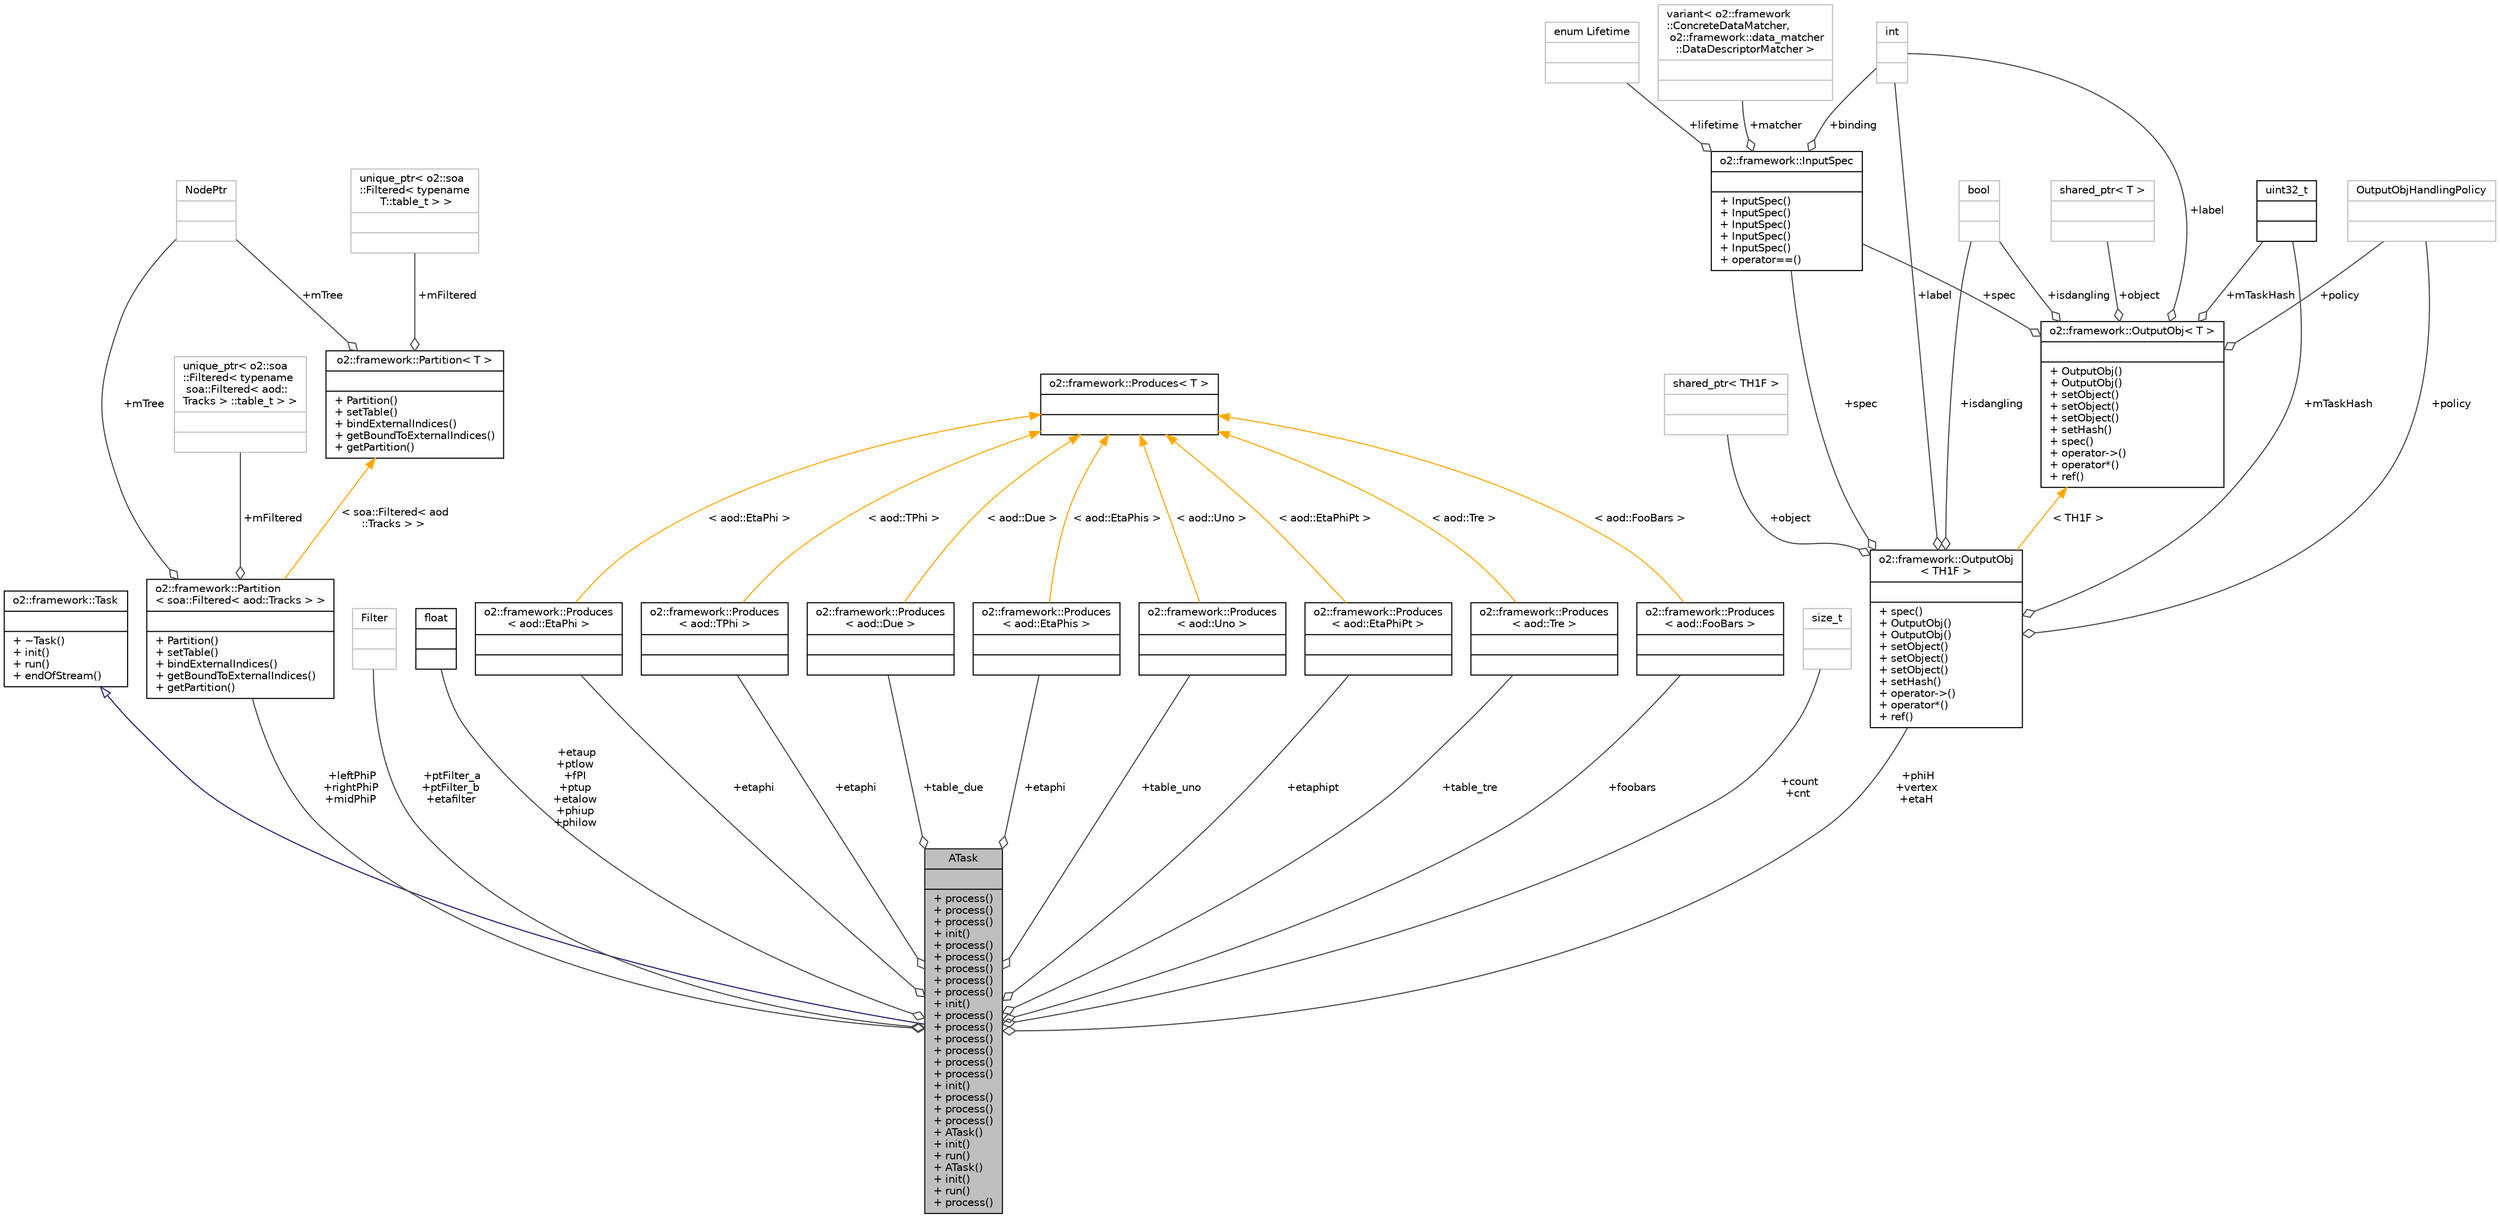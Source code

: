 digraph "ATask"
{
 // INTERACTIVE_SVG=YES
  bgcolor="transparent";
  edge [fontname="Helvetica",fontsize="10",labelfontname="Helvetica",labelfontsize="10"];
  node [fontname="Helvetica",fontsize="10",shape=record];
  Node2 [label="{ATask\n||+ process()\l+ process()\l+ process()\l+ init()\l+ process()\l+ process()\l+ process()\l+ process()\l+ process()\l+ init()\l+ process()\l+ process()\l+ process()\l+ process()\l+ process()\l+ process()\l+ init()\l+ process()\l+ process()\l+ process()\l+ ATask()\l+ init()\l+ run()\l+ ATask()\l+ init()\l+ run()\l+ process()\l}",height=0.2,width=0.4,color="black", fillcolor="grey75", style="filled", fontcolor="black"];
  Node3 -> Node2 [dir="back",color="midnightblue",fontsize="10",style="solid",arrowtail="onormal",fontname="Helvetica"];
  Node3 [label="{o2::framework::Task\n||+ ~Task()\l+ init()\l+ run()\l+ endOfStream()\l}",height=0.2,width=0.4,color="black",URL="$de/dac/classo2_1_1framework_1_1Task.html"];
  Node4 -> Node2 [color="grey25",fontsize="10",style="solid",label=" +table_uno" ,arrowhead="odiamond",fontname="Helvetica"];
  Node4 [label="{o2::framework::Produces\l\< aod::Uno \>\n||}",height=0.2,width=0.4,color="black",URL="$d6/d86/structo2_1_1framework_1_1Produces.html"];
  Node5 -> Node4 [dir="back",color="orange",fontsize="10",style="solid",label=" \< aod::Uno \>" ,fontname="Helvetica"];
  Node5 [label="{o2::framework::Produces\< T \>\n||}",height=0.2,width=0.4,color="black",URL="$d6/d86/structo2_1_1framework_1_1Produces.html"];
  Node6 -> Node2 [color="grey25",fontsize="10",style="solid",label=" +ptFilter_a\n+ptFilter_b\n+etafilter" ,arrowhead="odiamond",fontname="Helvetica"];
  Node6 [label="{Filter\n||}",height=0.2,width=0.4,color="grey75"];
  Node7 -> Node2 [color="grey25",fontsize="10",style="solid",label=" +etaup\n+ptlow\n+fPI\n+ptup\n+etalow\n+phiup\n+philow" ,arrowhead="odiamond",fontname="Helvetica"];
  Node7 [label="{float\n||}",height=0.2,width=0.4,color="black",URL="$d4/dc3/classfloat.html"];
  Node8 -> Node2 [color="grey25",fontsize="10",style="solid",label=" +etaphipt" ,arrowhead="odiamond",fontname="Helvetica"];
  Node8 [label="{o2::framework::Produces\l\< aod::EtaPhiPt \>\n||}",height=0.2,width=0.4,color="black",URL="$d6/d86/structo2_1_1framework_1_1Produces.html"];
  Node5 -> Node8 [dir="back",color="orange",fontsize="10",style="solid",label=" \< aod::EtaPhiPt \>" ,fontname="Helvetica"];
  Node9 -> Node2 [color="grey25",fontsize="10",style="solid",label=" +etaphi" ,arrowhead="odiamond",fontname="Helvetica"];
  Node9 [label="{o2::framework::Produces\l\< aod::TPhi \>\n||}",height=0.2,width=0.4,color="black",URL="$d6/d86/structo2_1_1framework_1_1Produces.html"];
  Node5 -> Node9 [dir="back",color="orange",fontsize="10",style="solid",label=" \< aod::TPhi \>" ,fontname="Helvetica"];
  Node10 -> Node2 [color="grey25",fontsize="10",style="solid",label=" +leftPhiP\n+rightPhiP\n+midPhiP" ,arrowhead="odiamond",fontname="Helvetica"];
  Node10 [label="{o2::framework::Partition\l\< soa::Filtered\< aod::Tracks \> \>\n||+ Partition()\l+ setTable()\l+ bindExternalIndices()\l+ getBoundToExternalIndices()\l+ getPartition()\l}",height=0.2,width=0.4,color="black",URL="$d1/dbf/structo2_1_1framework_1_1Partition.html"];
  Node11 -> Node10 [color="grey25",fontsize="10",style="solid",label=" +mTree" ,arrowhead="odiamond",fontname="Helvetica"];
  Node11 [label="{NodePtr\n||}",height=0.2,width=0.4,color="grey75"];
  Node12 -> Node10 [color="grey25",fontsize="10",style="solid",label=" +mFiltered" ,arrowhead="odiamond",fontname="Helvetica"];
  Node12 [label="{unique_ptr\< o2::soa\l::Filtered\< typename\l soa::Filtered\< aod::\lTracks \> ::table_t \> \>\n||}",height=0.2,width=0.4,color="grey75"];
  Node13 -> Node10 [dir="back",color="orange",fontsize="10",style="solid",label=" \< soa::Filtered\< aod\l::Tracks \> \>" ,fontname="Helvetica"];
  Node13 [label="{o2::framework::Partition\< T \>\n||+ Partition()\l+ setTable()\l+ bindExternalIndices()\l+ getBoundToExternalIndices()\l+ getPartition()\l}",height=0.2,width=0.4,color="black",URL="$d1/dbf/structo2_1_1framework_1_1Partition.html"];
  Node14 -> Node13 [color="grey25",fontsize="10",style="solid",label=" +mFiltered" ,arrowhead="odiamond",fontname="Helvetica"];
  Node14 [label="{unique_ptr\< o2::soa\l::Filtered\< typename\l T::table_t \> \>\n||}",height=0.2,width=0.4,color="grey75"];
  Node11 -> Node13 [color="grey25",fontsize="10",style="solid",label=" +mTree" ,arrowhead="odiamond",fontname="Helvetica"];
  Node15 -> Node2 [color="grey25",fontsize="10",style="solid",label=" +table_due" ,arrowhead="odiamond",fontname="Helvetica"];
  Node15 [label="{o2::framework::Produces\l\< aod::Due \>\n||}",height=0.2,width=0.4,color="black",URL="$d6/d86/structo2_1_1framework_1_1Produces.html"];
  Node5 -> Node15 [dir="back",color="orange",fontsize="10",style="solid",label=" \< aod::Due \>" ,fontname="Helvetica"];
  Node16 -> Node2 [color="grey25",fontsize="10",style="solid",label=" +etaphi" ,arrowhead="odiamond",fontname="Helvetica"];
  Node16 [label="{o2::framework::Produces\l\< aod::EtaPhis \>\n||}",height=0.2,width=0.4,color="black",URL="$d6/d86/structo2_1_1framework_1_1Produces.html"];
  Node5 -> Node16 [dir="back",color="orange",fontsize="10",style="solid",label=" \< aod::EtaPhis \>" ,fontname="Helvetica"];
  Node17 -> Node2 [color="grey25",fontsize="10",style="solid",label=" +phiH\n+vertex\n+etaH" ,arrowhead="odiamond",fontname="Helvetica"];
  Node17 [label="{o2::framework::OutputObj\l\< TH1F \>\n||+ spec()\l+ OutputObj()\l+ OutputObj()\l+ setObject()\l+ setObject()\l+ setObject()\l+ setHash()\l+ operator-\>()\l+ operator*()\l+ ref()\l}",height=0.2,width=0.4,color="black",URL="$d4/d79/structo2_1_1framework_1_1OutputObj.html"];
  Node18 -> Node17 [color="grey25",fontsize="10",style="solid",label=" +policy" ,arrowhead="odiamond",fontname="Helvetica"];
  Node18 [label="{OutputObjHandlingPolicy\n||}",height=0.2,width=0.4,color="grey75"];
  Node19 -> Node17 [color="grey25",fontsize="10",style="solid",label=" +mTaskHash" ,arrowhead="odiamond",fontname="Helvetica"];
  Node19 [label="{uint32_t\n||}",height=0.2,width=0.4,color="black",URL="$d3/d87/classuint32__t.html"];
  Node20 -> Node17 [color="grey25",fontsize="10",style="solid",label=" +label" ,arrowhead="odiamond",fontname="Helvetica"];
  Node20 [label="{int\n||}",height=0.2,width=0.4,color="grey75"];
  Node21 -> Node17 [color="grey25",fontsize="10",style="solid",label=" +isdangling" ,arrowhead="odiamond",fontname="Helvetica"];
  Node21 [label="{bool\n||}",height=0.2,width=0.4,color="grey75"];
  Node22 -> Node17 [color="grey25",fontsize="10",style="solid",label=" +spec" ,arrowhead="odiamond",fontname="Helvetica"];
  Node22 [label="{o2::framework::InputSpec\n||+ InputSpec()\l+ InputSpec()\l+ InputSpec()\l+ InputSpec()\l+ InputSpec()\l+ operator==()\l}",height=0.2,width=0.4,color="black",URL="$da/d96/structo2_1_1framework_1_1InputSpec.html"];
  Node23 -> Node22 [color="grey25",fontsize="10",style="solid",label=" +lifetime" ,arrowhead="odiamond",fontname="Helvetica"];
  Node23 [label="{enum Lifetime\n||}",height=0.2,width=0.4,color="grey75"];
  Node24 -> Node22 [color="grey25",fontsize="10",style="solid",label=" +matcher" ,arrowhead="odiamond",fontname="Helvetica"];
  Node24 [label="{variant\< o2::framework\l::ConcreteDataMatcher,\l o2::framework::data_matcher\l::DataDescriptorMatcher \>\n||}",height=0.2,width=0.4,color="grey75"];
  Node20 -> Node22 [color="grey25",fontsize="10",style="solid",label=" +binding" ,arrowhead="odiamond",fontname="Helvetica"];
  Node25 -> Node17 [color="grey25",fontsize="10",style="solid",label=" +object" ,arrowhead="odiamond",fontname="Helvetica"];
  Node25 [label="{shared_ptr\< TH1F \>\n||}",height=0.2,width=0.4,color="grey75"];
  Node26 -> Node17 [dir="back",color="orange",fontsize="10",style="solid",label=" \< TH1F \>" ,fontname="Helvetica"];
  Node26 [label="{o2::framework::OutputObj\< T \>\n||+ OutputObj()\l+ OutputObj()\l+ setObject()\l+ setObject()\l+ setObject()\l+ setHash()\l+ spec()\l+ operator-\>()\l+ operator*()\l+ ref()\l}",height=0.2,width=0.4,color="black",URL="$d4/d79/structo2_1_1framework_1_1OutputObj.html"];
  Node19 -> Node26 [color="grey25",fontsize="10",style="solid",label=" +mTaskHash" ,arrowhead="odiamond",fontname="Helvetica"];
  Node18 -> Node26 [color="grey25",fontsize="10",style="solid",label=" +policy" ,arrowhead="odiamond",fontname="Helvetica"];
  Node20 -> Node26 [color="grey25",fontsize="10",style="solid",label=" +label" ,arrowhead="odiamond",fontname="Helvetica"];
  Node27 -> Node26 [color="grey25",fontsize="10",style="solid",label=" +object" ,arrowhead="odiamond",fontname="Helvetica"];
  Node27 [label="{shared_ptr\< T \>\n||}",height=0.2,width=0.4,color="grey75"];
  Node21 -> Node26 [color="grey25",fontsize="10",style="solid",label=" +isdangling" ,arrowhead="odiamond",fontname="Helvetica"];
  Node22 -> Node26 [color="grey25",fontsize="10",style="solid",label=" +spec" ,arrowhead="odiamond",fontname="Helvetica"];
  Node28 -> Node2 [color="grey25",fontsize="10",style="solid",label=" +table_tre" ,arrowhead="odiamond",fontname="Helvetica"];
  Node28 [label="{o2::framework::Produces\l\< aod::Tre \>\n||}",height=0.2,width=0.4,color="black",URL="$d6/d86/structo2_1_1framework_1_1Produces.html"];
  Node5 -> Node28 [dir="back",color="orange",fontsize="10",style="solid",label=" \< aod::Tre \>" ,fontname="Helvetica"];
  Node29 -> Node2 [color="grey25",fontsize="10",style="solid",label=" +foobars" ,arrowhead="odiamond",fontname="Helvetica"];
  Node29 [label="{o2::framework::Produces\l\< aod::FooBars \>\n||}",height=0.2,width=0.4,color="black",URL="$d6/d86/structo2_1_1framework_1_1Produces.html"];
  Node5 -> Node29 [dir="back",color="orange",fontsize="10",style="solid",label=" \< aod::FooBars \>" ,fontname="Helvetica"];
  Node30 -> Node2 [color="grey25",fontsize="10",style="solid",label=" +count\n+cnt" ,arrowhead="odiamond",fontname="Helvetica"];
  Node30 [label="{size_t\n||}",height=0.2,width=0.4,color="grey75"];
  Node31 -> Node2 [color="grey25",fontsize="10",style="solid",label=" +etaphi" ,arrowhead="odiamond",fontname="Helvetica"];
  Node31 [label="{o2::framework::Produces\l\< aod::EtaPhi \>\n||}",height=0.2,width=0.4,color="black",URL="$d6/d86/structo2_1_1framework_1_1Produces.html"];
  Node5 -> Node31 [dir="back",color="orange",fontsize="10",style="solid",label=" \< aod::EtaPhi \>" ,fontname="Helvetica"];
}
